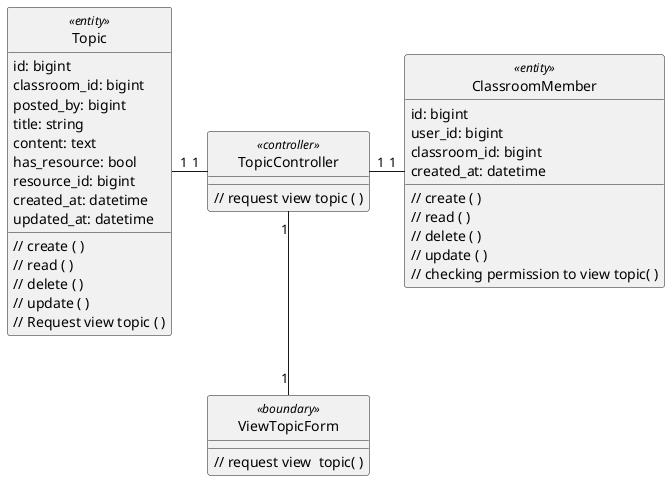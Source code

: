 @startuml viewTopic

class Topic <<entity>> {
    id: bigint
    classroom_id: bigint
    posted_by: bigint
    title: string
    content: text
    has_resource: bool
    resource_id: bigint
    created_at: datetime
    updated_at: datetime

    // create ( )
    // read ( )
    // delete ( )
    // update ( )
    // Request view topic ( )
}

class ClassroomMember <<entity>> {
    id: bigint
    user_id: bigint
    classroom_id: bigint
    created_at: datetime

    // create ( )
    // read ( )
    // delete ( )
    // update ( )
    // checking permission to view topic( )
}

class ViewTopicForm <<boundary>> {
    // request view  topic( )
}

class TopicController <<controller>> {
    // request view topic ( )
}

hide Topic <<entity>> circle
hide ViewTopicForm <<boundary>> circle
hide TopicController <<controller>> circle

TopicController "1" -left- "1" Topic
TopicController "1" -right- "1" ClassroomMember
TopicController "1" -down- "1" ViewTopicForm



@enduml

